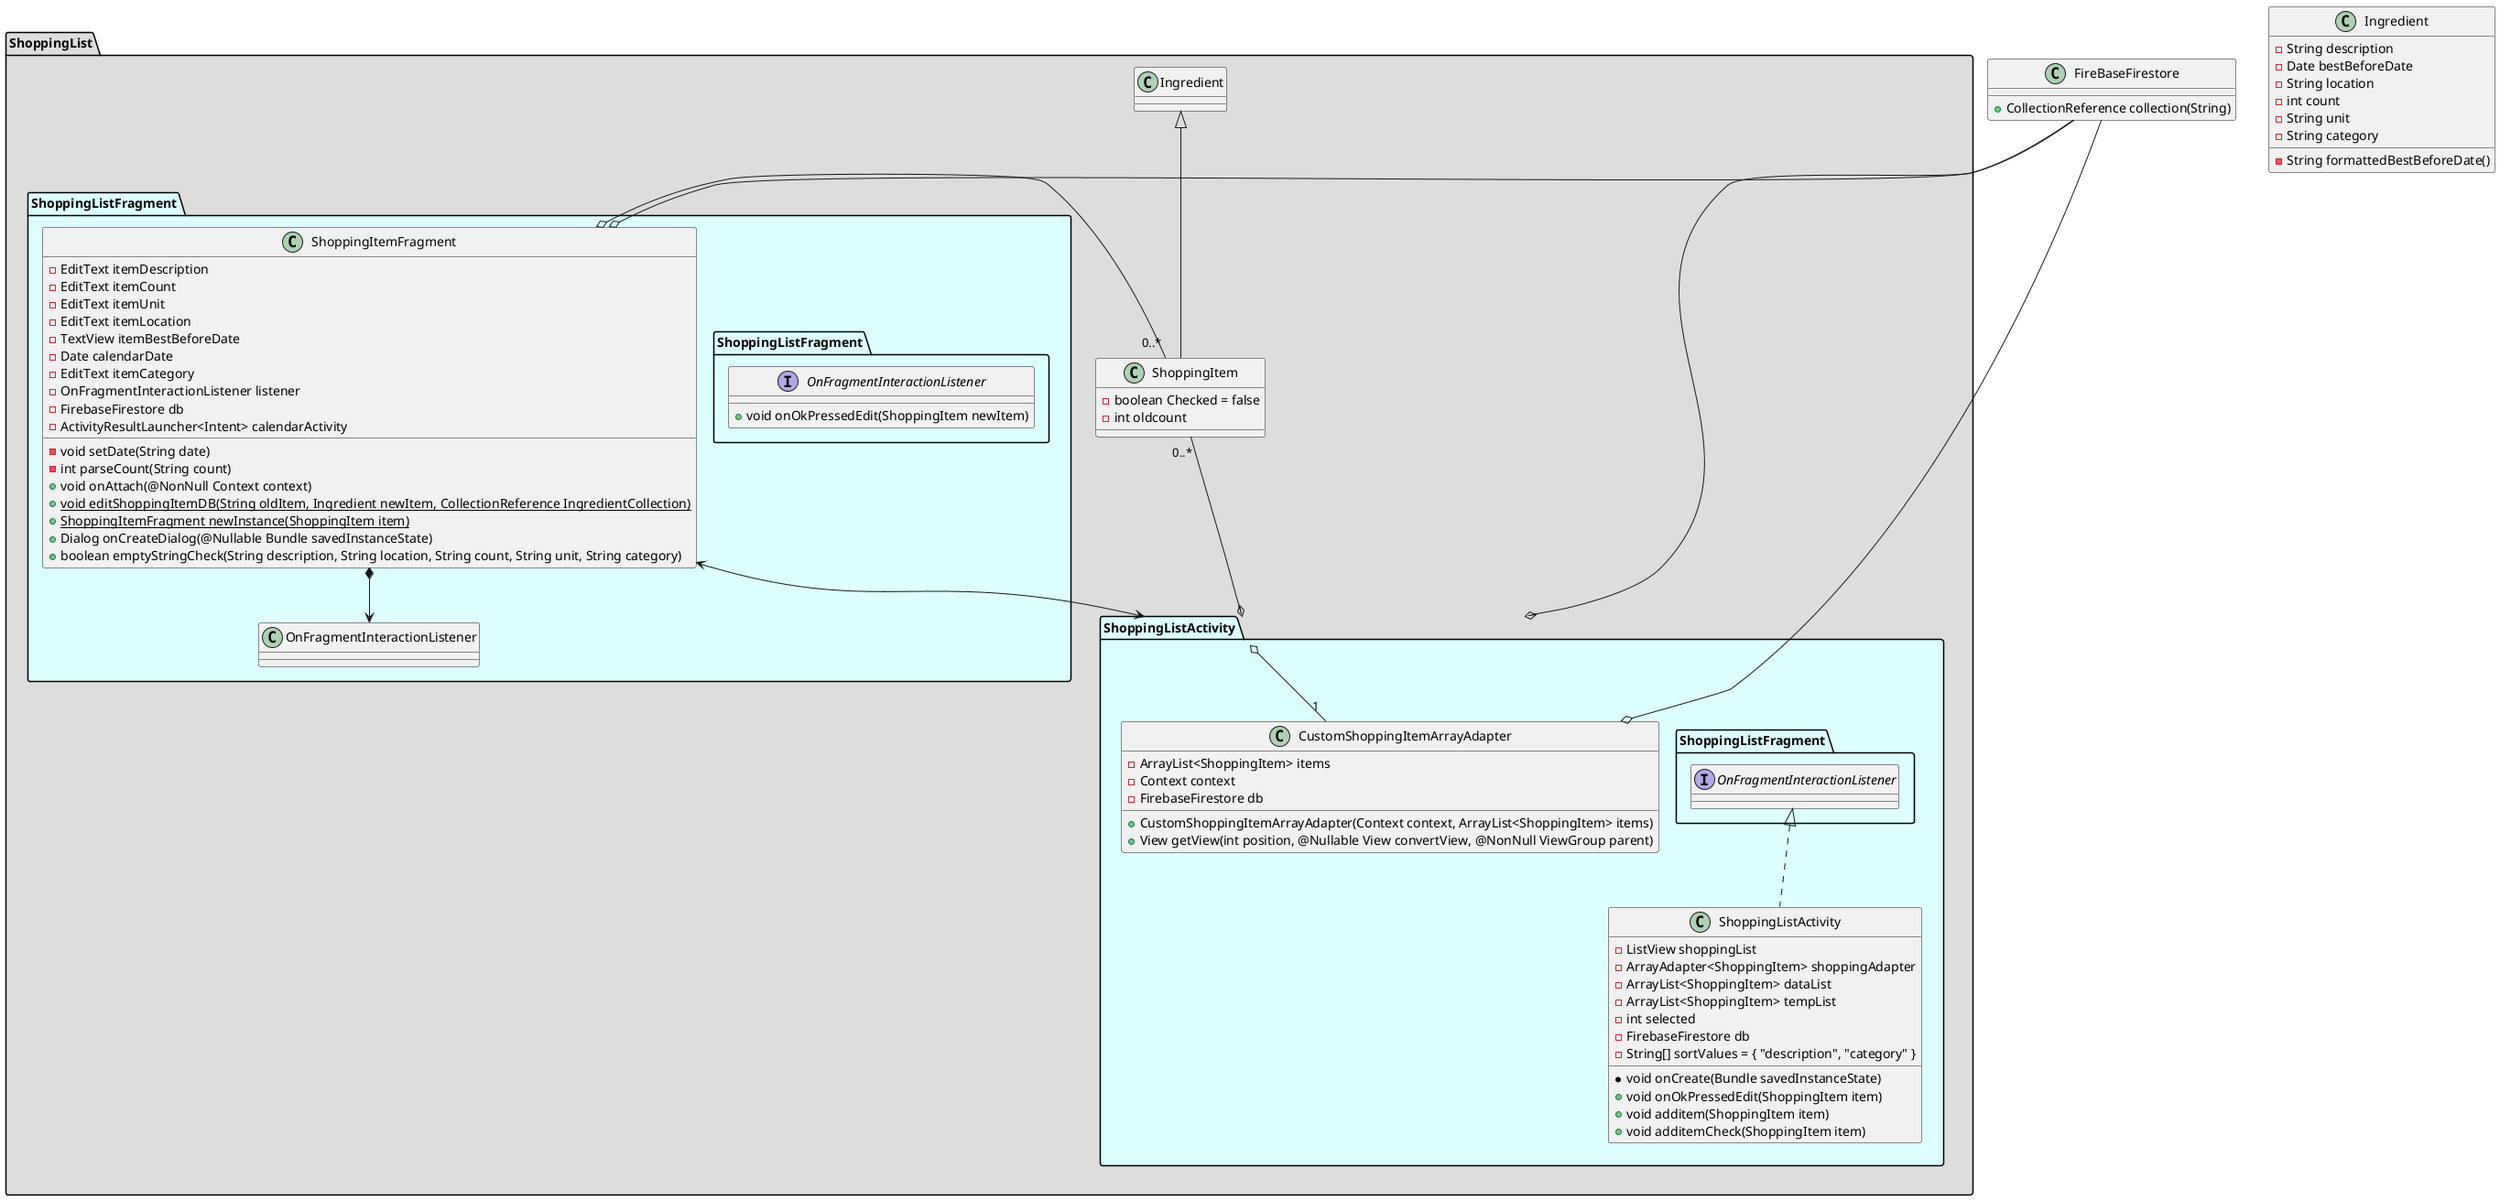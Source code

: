 @startuml
'https://plantuml.com/class-diagram
class FireBaseFirestore
{
    +CollectionReference collection(String)
}
class Ingredient
{
    -String description
    -Date bestBeforeDate
    -String location
    -int count
    -String unit
    -String category

    -String formattedBestBeforeDate()
}

package ShoppingList #DDD
{
    class ShoppingItem extends Ingredient
    {
        -boolean Checked = false
        -int oldcount
    }
    package ShoppingListFragment #DFF
    {
        interface ShoppingListFragment.OnFragmentInteractionListener
        {
            +void onOkPressedEdit(ShoppingItem newItem)
        }
        class ShoppingItemFragment
        {
            -EditText itemDescription
            -EditText itemCount
            -EditText itemUnit
            -EditText itemLocation
            -TextView itemBestBeforeDate
            -Date calendarDate
            -EditText itemCategory
            -OnFragmentInteractionListener listener
            -FirebaseFirestore db
            -ActivityResultLauncher<Intent> calendarActivity

            -void setDate(String date)
            -int parseCount(String count)
            +void onAttach(@NonNull Context context)
            +{static}void editShoppingItemDB(String oldItem, Ingredient newItem, CollectionReference IngredientCollection)
            +{static} ShoppingItemFragment newInstance(ShoppingItem item)
            +Dialog onCreateDialog(@Nullable Bundle savedInstanceState)
            +boolean emptyStringCheck(String description, String location, String count, String unit, String category)

        }
    }
    package ShoppingListActivity #DFF
    {
        class CustomShoppingItemArrayAdapter
        {
            -ArrayList<ShoppingItem> items
            -Context context
            -FirebaseFirestore db

            +CustomShoppingItemArrayAdapter(Context context, ArrayList<ShoppingItem> items)
            +View getView(int position, @Nullable View convertView, @NonNull ViewGroup parent)
        }
        class ShoppingListActivity implements ShoppingListFragment.OnFragmentInteractionListener
        {
                -ListView shoppingList
                -ArrayAdapter<ShoppingItem> shoppingAdapter
                -ArrayList<ShoppingItem> dataList
                -ArrayList<ShoppingItem> tempList
                -int selected
                -FirebaseFirestore db
                -String[] sortValues = { "description", "category" }

                *void onCreate(Bundle savedInstanceState)
                +void onOkPressedEdit(ShoppingItem item)
                +void additem(ShoppingItem item)
                +void additemCheck(ShoppingItem item)
        }
    }
    ShoppingListActivity o-- "1" CustomShoppingItemArrayAdapter
    ShoppingItemFragment <--> ShoppingListActivity

    ShoppingItemFragment *--> ShoppingListFragment.OnFragmentInteractionListener
    ShoppingItem "0..*" -o ShoppingItemFragment
    ShoppingItem "0..*" -o ShoppingListActivity

    FireBaseFirestore --o ShoppingListActivity
    FireBaseFirestore --o ShoppingItemFragment
    FireBaseFirestore --o CustomShoppingItemArrayAdapter
}
@enduml